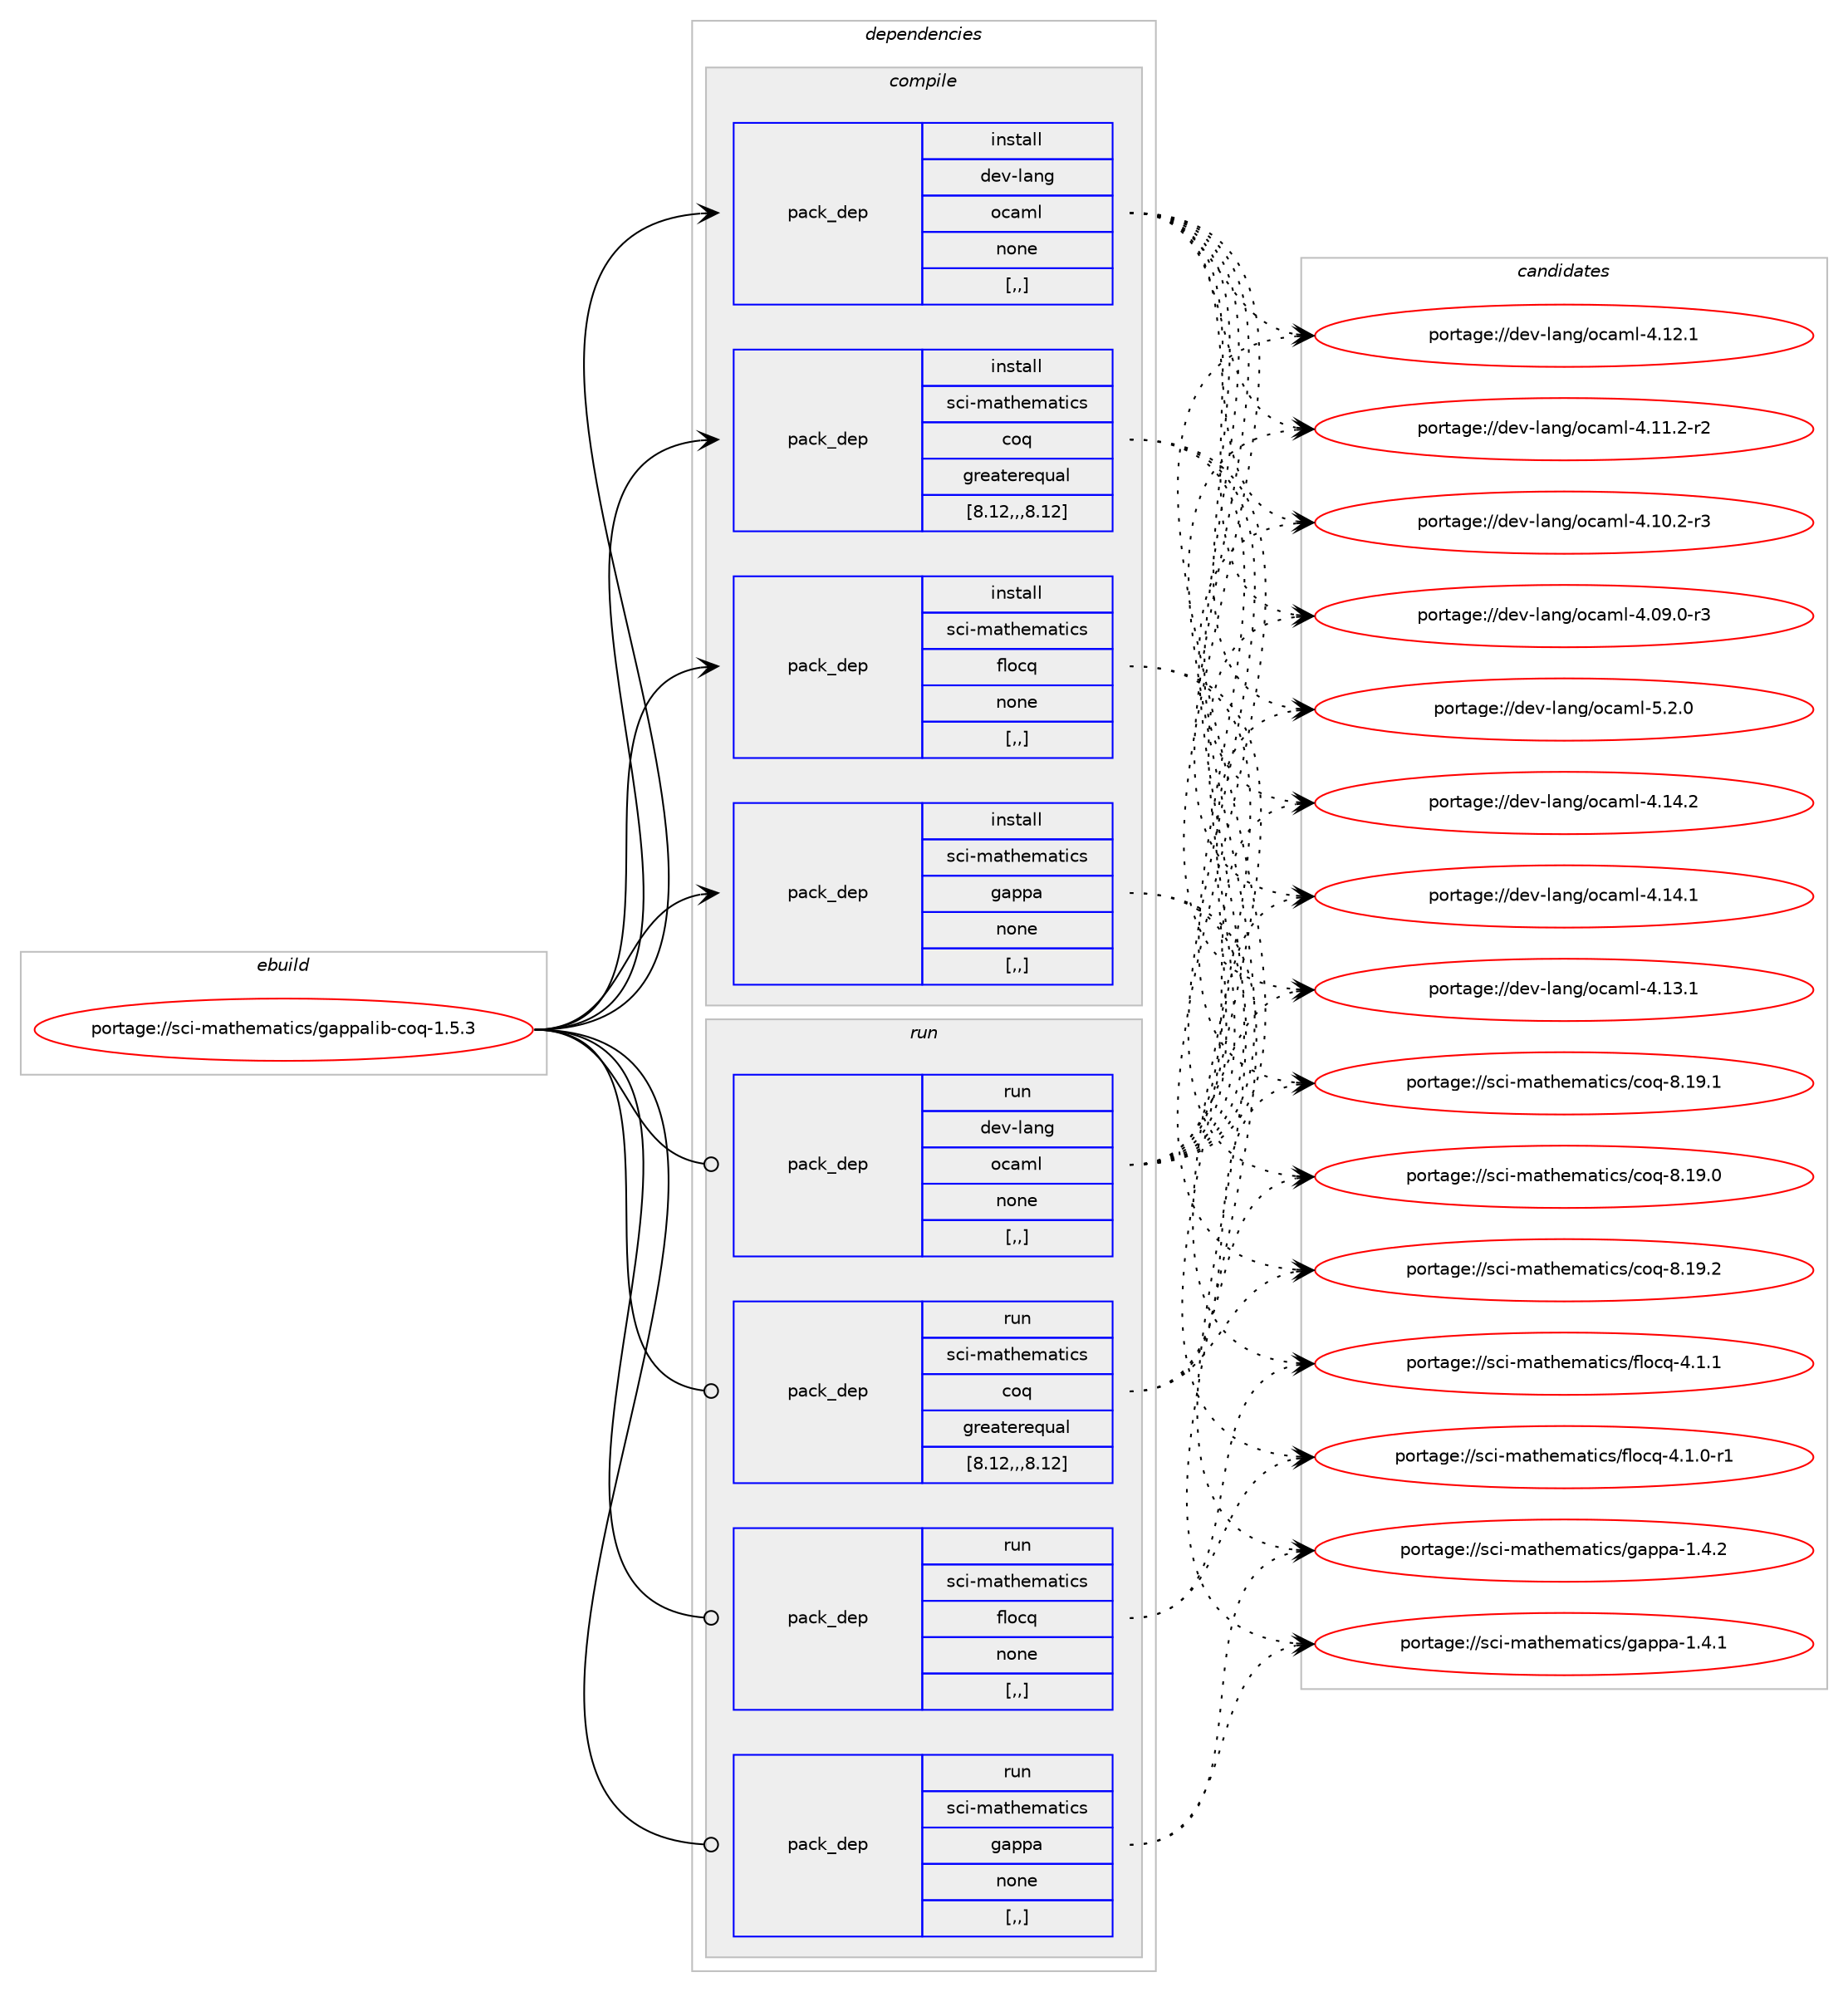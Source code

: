 digraph prolog {

# *************
# Graph options
# *************

newrank=true;
concentrate=true;
compound=true;
graph [rankdir=LR,fontname=Helvetica,fontsize=10,ranksep=1.5];#, ranksep=2.5, nodesep=0.2];
edge  [arrowhead=vee];
node  [fontname=Helvetica,fontsize=10];

# **********
# The ebuild
# **********

subgraph cluster_leftcol {
color=gray;
label=<<i>ebuild</i>>;
id [label="portage://sci-mathematics/gappalib-coq-1.5.3", color=red, width=4, href="../sci-mathematics/gappalib-coq-1.5.3.svg"];
}

# ****************
# The dependencies
# ****************

subgraph cluster_midcol {
color=gray;
label=<<i>dependencies</i>>;
subgraph cluster_compile {
fillcolor="#eeeeee";
style=filled;
label=<<i>compile</i>>;
subgraph pack297112 {
dependency408271 [label=<<TABLE BORDER="0" CELLBORDER="1" CELLSPACING="0" CELLPADDING="4" WIDTH="220"><TR><TD ROWSPAN="6" CELLPADDING="30">pack_dep</TD></TR><TR><TD WIDTH="110">install</TD></TR><TR><TD>dev-lang</TD></TR><TR><TD>ocaml</TD></TR><TR><TD>none</TD></TR><TR><TD>[,,]</TD></TR></TABLE>>, shape=none, color=blue];
}
id:e -> dependency408271:w [weight=20,style="solid",arrowhead="vee"];
subgraph pack297113 {
dependency408272 [label=<<TABLE BORDER="0" CELLBORDER="1" CELLSPACING="0" CELLPADDING="4" WIDTH="220"><TR><TD ROWSPAN="6" CELLPADDING="30">pack_dep</TD></TR><TR><TD WIDTH="110">install</TD></TR><TR><TD>sci-mathematics</TD></TR><TR><TD>coq</TD></TR><TR><TD>greaterequal</TD></TR><TR><TD>[8.12,,,8.12]</TD></TR></TABLE>>, shape=none, color=blue];
}
id:e -> dependency408272:w [weight=20,style="solid",arrowhead="vee"];
subgraph pack297114 {
dependency408273 [label=<<TABLE BORDER="0" CELLBORDER="1" CELLSPACING="0" CELLPADDING="4" WIDTH="220"><TR><TD ROWSPAN="6" CELLPADDING="30">pack_dep</TD></TR><TR><TD WIDTH="110">install</TD></TR><TR><TD>sci-mathematics</TD></TR><TR><TD>flocq</TD></TR><TR><TD>none</TD></TR><TR><TD>[,,]</TD></TR></TABLE>>, shape=none, color=blue];
}
id:e -> dependency408273:w [weight=20,style="solid",arrowhead="vee"];
subgraph pack297115 {
dependency408274 [label=<<TABLE BORDER="0" CELLBORDER="1" CELLSPACING="0" CELLPADDING="4" WIDTH="220"><TR><TD ROWSPAN="6" CELLPADDING="30">pack_dep</TD></TR><TR><TD WIDTH="110">install</TD></TR><TR><TD>sci-mathematics</TD></TR><TR><TD>gappa</TD></TR><TR><TD>none</TD></TR><TR><TD>[,,]</TD></TR></TABLE>>, shape=none, color=blue];
}
id:e -> dependency408274:w [weight=20,style="solid",arrowhead="vee"];
}
subgraph cluster_compileandrun {
fillcolor="#eeeeee";
style=filled;
label=<<i>compile and run</i>>;
}
subgraph cluster_run {
fillcolor="#eeeeee";
style=filled;
label=<<i>run</i>>;
subgraph pack297116 {
dependency408275 [label=<<TABLE BORDER="0" CELLBORDER="1" CELLSPACING="0" CELLPADDING="4" WIDTH="220"><TR><TD ROWSPAN="6" CELLPADDING="30">pack_dep</TD></TR><TR><TD WIDTH="110">run</TD></TR><TR><TD>dev-lang</TD></TR><TR><TD>ocaml</TD></TR><TR><TD>none</TD></TR><TR><TD>[,,]</TD></TR></TABLE>>, shape=none, color=blue];
}
id:e -> dependency408275:w [weight=20,style="solid",arrowhead="odot"];
subgraph pack297117 {
dependency408276 [label=<<TABLE BORDER="0" CELLBORDER="1" CELLSPACING="0" CELLPADDING="4" WIDTH="220"><TR><TD ROWSPAN="6" CELLPADDING="30">pack_dep</TD></TR><TR><TD WIDTH="110">run</TD></TR><TR><TD>sci-mathematics</TD></TR><TR><TD>coq</TD></TR><TR><TD>greaterequal</TD></TR><TR><TD>[8.12,,,8.12]</TD></TR></TABLE>>, shape=none, color=blue];
}
id:e -> dependency408276:w [weight=20,style="solid",arrowhead="odot"];
subgraph pack297118 {
dependency408277 [label=<<TABLE BORDER="0" CELLBORDER="1" CELLSPACING="0" CELLPADDING="4" WIDTH="220"><TR><TD ROWSPAN="6" CELLPADDING="30">pack_dep</TD></TR><TR><TD WIDTH="110">run</TD></TR><TR><TD>sci-mathematics</TD></TR><TR><TD>flocq</TD></TR><TR><TD>none</TD></TR><TR><TD>[,,]</TD></TR></TABLE>>, shape=none, color=blue];
}
id:e -> dependency408277:w [weight=20,style="solid",arrowhead="odot"];
subgraph pack297119 {
dependency408278 [label=<<TABLE BORDER="0" CELLBORDER="1" CELLSPACING="0" CELLPADDING="4" WIDTH="220"><TR><TD ROWSPAN="6" CELLPADDING="30">pack_dep</TD></TR><TR><TD WIDTH="110">run</TD></TR><TR><TD>sci-mathematics</TD></TR><TR><TD>gappa</TD></TR><TR><TD>none</TD></TR><TR><TD>[,,]</TD></TR></TABLE>>, shape=none, color=blue];
}
id:e -> dependency408278:w [weight=20,style="solid",arrowhead="odot"];
}
}

# **************
# The candidates
# **************

subgraph cluster_choices {
rank=same;
color=gray;
label=<<i>candidates</i>>;

subgraph choice297112 {
color=black;
nodesep=1;
choice1001011184510897110103471119997109108455346504648 [label="portage://dev-lang/ocaml-5.2.0", color=red, width=4,href="../dev-lang/ocaml-5.2.0.svg"];
choice100101118451089711010347111999710910845524649524650 [label="portage://dev-lang/ocaml-4.14.2", color=red, width=4,href="../dev-lang/ocaml-4.14.2.svg"];
choice100101118451089711010347111999710910845524649524649 [label="portage://dev-lang/ocaml-4.14.1", color=red, width=4,href="../dev-lang/ocaml-4.14.1.svg"];
choice100101118451089711010347111999710910845524649514649 [label="portage://dev-lang/ocaml-4.13.1", color=red, width=4,href="../dev-lang/ocaml-4.13.1.svg"];
choice100101118451089711010347111999710910845524649504649 [label="portage://dev-lang/ocaml-4.12.1", color=red, width=4,href="../dev-lang/ocaml-4.12.1.svg"];
choice1001011184510897110103471119997109108455246494946504511450 [label="portage://dev-lang/ocaml-4.11.2-r2", color=red, width=4,href="../dev-lang/ocaml-4.11.2-r2.svg"];
choice1001011184510897110103471119997109108455246494846504511451 [label="portage://dev-lang/ocaml-4.10.2-r3", color=red, width=4,href="../dev-lang/ocaml-4.10.2-r3.svg"];
choice1001011184510897110103471119997109108455246485746484511451 [label="portage://dev-lang/ocaml-4.09.0-r3", color=red, width=4,href="../dev-lang/ocaml-4.09.0-r3.svg"];
dependency408271:e -> choice1001011184510897110103471119997109108455346504648:w [style=dotted,weight="100"];
dependency408271:e -> choice100101118451089711010347111999710910845524649524650:w [style=dotted,weight="100"];
dependency408271:e -> choice100101118451089711010347111999710910845524649524649:w [style=dotted,weight="100"];
dependency408271:e -> choice100101118451089711010347111999710910845524649514649:w [style=dotted,weight="100"];
dependency408271:e -> choice100101118451089711010347111999710910845524649504649:w [style=dotted,weight="100"];
dependency408271:e -> choice1001011184510897110103471119997109108455246494946504511450:w [style=dotted,weight="100"];
dependency408271:e -> choice1001011184510897110103471119997109108455246494846504511451:w [style=dotted,weight="100"];
dependency408271:e -> choice1001011184510897110103471119997109108455246485746484511451:w [style=dotted,weight="100"];
}
subgraph choice297113 {
color=black;
nodesep=1;
choice1159910545109971161041011099711610599115479911111345564649574650 [label="portage://sci-mathematics/coq-8.19.2", color=red, width=4,href="../sci-mathematics/coq-8.19.2.svg"];
choice1159910545109971161041011099711610599115479911111345564649574649 [label="portage://sci-mathematics/coq-8.19.1", color=red, width=4,href="../sci-mathematics/coq-8.19.1.svg"];
choice1159910545109971161041011099711610599115479911111345564649574648 [label="portage://sci-mathematics/coq-8.19.0", color=red, width=4,href="../sci-mathematics/coq-8.19.0.svg"];
dependency408272:e -> choice1159910545109971161041011099711610599115479911111345564649574650:w [style=dotted,weight="100"];
dependency408272:e -> choice1159910545109971161041011099711610599115479911111345564649574649:w [style=dotted,weight="100"];
dependency408272:e -> choice1159910545109971161041011099711610599115479911111345564649574648:w [style=dotted,weight="100"];
}
subgraph choice297114 {
color=black;
nodesep=1;
choice11599105451099711610410110997116105991154710210811199113455246494649 [label="portage://sci-mathematics/flocq-4.1.1", color=red, width=4,href="../sci-mathematics/flocq-4.1.1.svg"];
choice115991054510997116104101109971161059911547102108111991134552464946484511449 [label="portage://sci-mathematics/flocq-4.1.0-r1", color=red, width=4,href="../sci-mathematics/flocq-4.1.0-r1.svg"];
dependency408273:e -> choice11599105451099711610410110997116105991154710210811199113455246494649:w [style=dotted,weight="100"];
dependency408273:e -> choice115991054510997116104101109971161059911547102108111991134552464946484511449:w [style=dotted,weight="100"];
}
subgraph choice297115 {
color=black;
nodesep=1;
choice1159910545109971161041011099711610599115471039711211297454946524650 [label="portage://sci-mathematics/gappa-1.4.2", color=red, width=4,href="../sci-mathematics/gappa-1.4.2.svg"];
choice1159910545109971161041011099711610599115471039711211297454946524649 [label="portage://sci-mathematics/gappa-1.4.1", color=red, width=4,href="../sci-mathematics/gappa-1.4.1.svg"];
dependency408274:e -> choice1159910545109971161041011099711610599115471039711211297454946524650:w [style=dotted,weight="100"];
dependency408274:e -> choice1159910545109971161041011099711610599115471039711211297454946524649:w [style=dotted,weight="100"];
}
subgraph choice297116 {
color=black;
nodesep=1;
choice1001011184510897110103471119997109108455346504648 [label="portage://dev-lang/ocaml-5.2.0", color=red, width=4,href="../dev-lang/ocaml-5.2.0.svg"];
choice100101118451089711010347111999710910845524649524650 [label="portage://dev-lang/ocaml-4.14.2", color=red, width=4,href="../dev-lang/ocaml-4.14.2.svg"];
choice100101118451089711010347111999710910845524649524649 [label="portage://dev-lang/ocaml-4.14.1", color=red, width=4,href="../dev-lang/ocaml-4.14.1.svg"];
choice100101118451089711010347111999710910845524649514649 [label="portage://dev-lang/ocaml-4.13.1", color=red, width=4,href="../dev-lang/ocaml-4.13.1.svg"];
choice100101118451089711010347111999710910845524649504649 [label="portage://dev-lang/ocaml-4.12.1", color=red, width=4,href="../dev-lang/ocaml-4.12.1.svg"];
choice1001011184510897110103471119997109108455246494946504511450 [label="portage://dev-lang/ocaml-4.11.2-r2", color=red, width=4,href="../dev-lang/ocaml-4.11.2-r2.svg"];
choice1001011184510897110103471119997109108455246494846504511451 [label="portage://dev-lang/ocaml-4.10.2-r3", color=red, width=4,href="../dev-lang/ocaml-4.10.2-r3.svg"];
choice1001011184510897110103471119997109108455246485746484511451 [label="portage://dev-lang/ocaml-4.09.0-r3", color=red, width=4,href="../dev-lang/ocaml-4.09.0-r3.svg"];
dependency408275:e -> choice1001011184510897110103471119997109108455346504648:w [style=dotted,weight="100"];
dependency408275:e -> choice100101118451089711010347111999710910845524649524650:w [style=dotted,weight="100"];
dependency408275:e -> choice100101118451089711010347111999710910845524649524649:w [style=dotted,weight="100"];
dependency408275:e -> choice100101118451089711010347111999710910845524649514649:w [style=dotted,weight="100"];
dependency408275:e -> choice100101118451089711010347111999710910845524649504649:w [style=dotted,weight="100"];
dependency408275:e -> choice1001011184510897110103471119997109108455246494946504511450:w [style=dotted,weight="100"];
dependency408275:e -> choice1001011184510897110103471119997109108455246494846504511451:w [style=dotted,weight="100"];
dependency408275:e -> choice1001011184510897110103471119997109108455246485746484511451:w [style=dotted,weight="100"];
}
subgraph choice297117 {
color=black;
nodesep=1;
choice1159910545109971161041011099711610599115479911111345564649574650 [label="portage://sci-mathematics/coq-8.19.2", color=red, width=4,href="../sci-mathematics/coq-8.19.2.svg"];
choice1159910545109971161041011099711610599115479911111345564649574649 [label="portage://sci-mathematics/coq-8.19.1", color=red, width=4,href="../sci-mathematics/coq-8.19.1.svg"];
choice1159910545109971161041011099711610599115479911111345564649574648 [label="portage://sci-mathematics/coq-8.19.0", color=red, width=4,href="../sci-mathematics/coq-8.19.0.svg"];
dependency408276:e -> choice1159910545109971161041011099711610599115479911111345564649574650:w [style=dotted,weight="100"];
dependency408276:e -> choice1159910545109971161041011099711610599115479911111345564649574649:w [style=dotted,weight="100"];
dependency408276:e -> choice1159910545109971161041011099711610599115479911111345564649574648:w [style=dotted,weight="100"];
}
subgraph choice297118 {
color=black;
nodesep=1;
choice11599105451099711610410110997116105991154710210811199113455246494649 [label="portage://sci-mathematics/flocq-4.1.1", color=red, width=4,href="../sci-mathematics/flocq-4.1.1.svg"];
choice115991054510997116104101109971161059911547102108111991134552464946484511449 [label="portage://sci-mathematics/flocq-4.1.0-r1", color=red, width=4,href="../sci-mathematics/flocq-4.1.0-r1.svg"];
dependency408277:e -> choice11599105451099711610410110997116105991154710210811199113455246494649:w [style=dotted,weight="100"];
dependency408277:e -> choice115991054510997116104101109971161059911547102108111991134552464946484511449:w [style=dotted,weight="100"];
}
subgraph choice297119 {
color=black;
nodesep=1;
choice1159910545109971161041011099711610599115471039711211297454946524650 [label="portage://sci-mathematics/gappa-1.4.2", color=red, width=4,href="../sci-mathematics/gappa-1.4.2.svg"];
choice1159910545109971161041011099711610599115471039711211297454946524649 [label="portage://sci-mathematics/gappa-1.4.1", color=red, width=4,href="../sci-mathematics/gappa-1.4.1.svg"];
dependency408278:e -> choice1159910545109971161041011099711610599115471039711211297454946524650:w [style=dotted,weight="100"];
dependency408278:e -> choice1159910545109971161041011099711610599115471039711211297454946524649:w [style=dotted,weight="100"];
}
}

}
